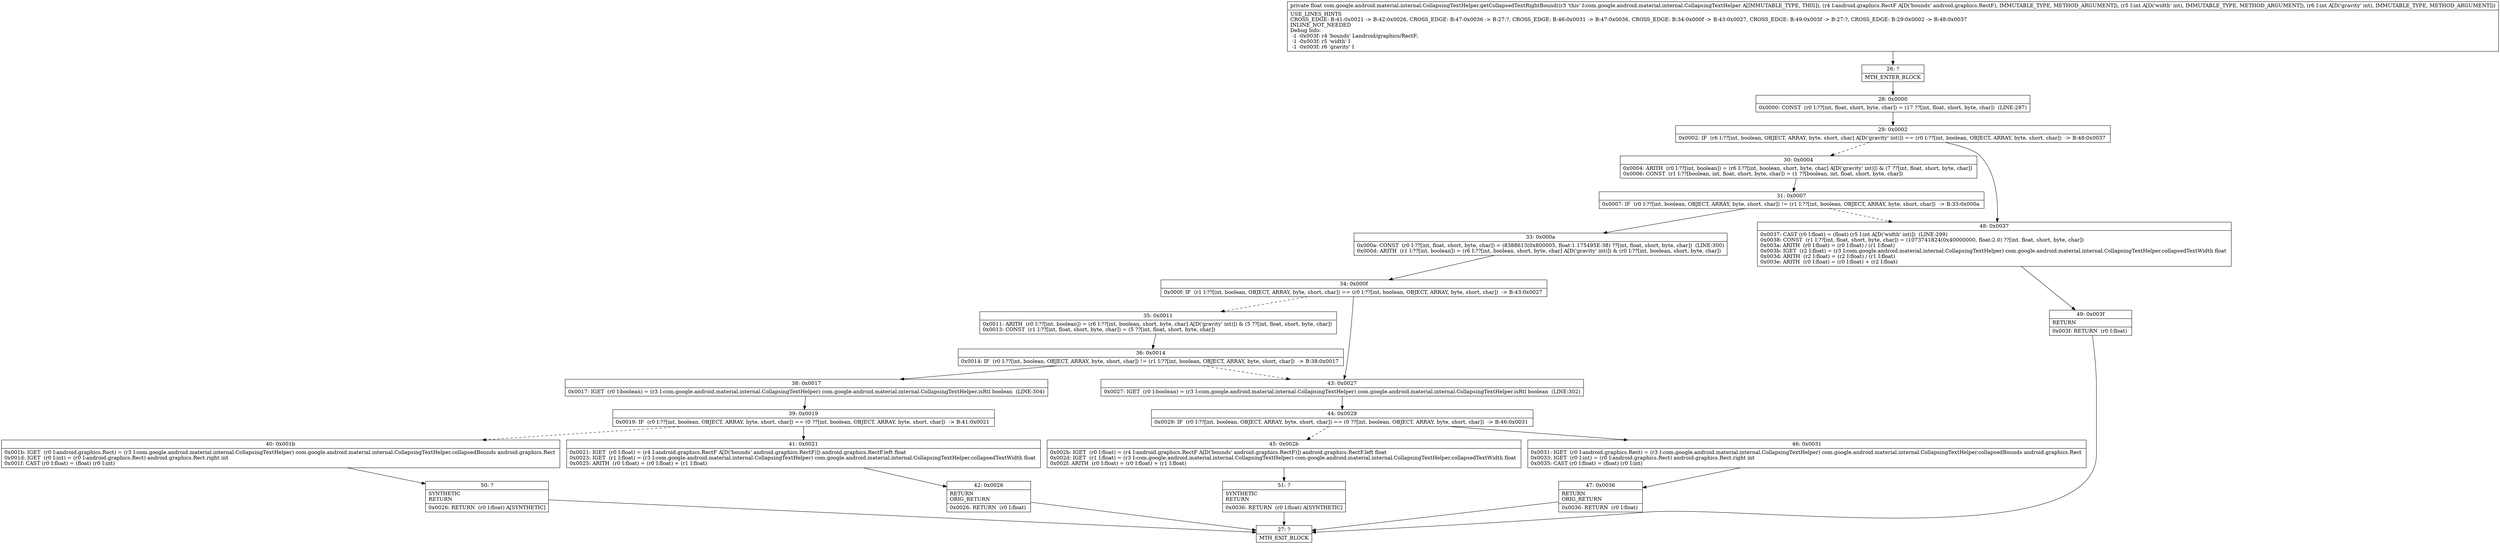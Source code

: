 digraph "CFG forcom.google.android.material.internal.CollapsingTextHelper.getCollapsedTextRightBound(Landroid\/graphics\/RectF;II)F" {
Node_26 [shape=record,label="{26\:\ ?|MTH_ENTER_BLOCK\l}"];
Node_28 [shape=record,label="{28\:\ 0x0000|0x0000: CONST  (r0 I:??[int, float, short, byte, char]) = (17 ??[int, float, short, byte, char])  (LINE:297)\l}"];
Node_29 [shape=record,label="{29\:\ 0x0002|0x0002: IF  (r6 I:??[int, boolean, OBJECT, ARRAY, byte, short, char] A[D('gravity' int)]) == (r0 I:??[int, boolean, OBJECT, ARRAY, byte, short, char])  \-\> B:48:0x0037 \l}"];
Node_30 [shape=record,label="{30\:\ 0x0004|0x0004: ARITH  (r0 I:??[int, boolean]) = (r6 I:??[int, boolean, short, byte, char] A[D('gravity' int)]) & (7 ??[int, float, short, byte, char]) \l0x0006: CONST  (r1 I:??[boolean, int, float, short, byte, char]) = (1 ??[boolean, int, float, short, byte, char]) \l}"];
Node_31 [shape=record,label="{31\:\ 0x0007|0x0007: IF  (r0 I:??[int, boolean, OBJECT, ARRAY, byte, short, char]) != (r1 I:??[int, boolean, OBJECT, ARRAY, byte, short, char])  \-\> B:33:0x000a \l}"];
Node_33 [shape=record,label="{33\:\ 0x000a|0x000a: CONST  (r0 I:??[int, float, short, byte, char]) = (8388613(0x800005, float:1.175495E\-38) ??[int, float, short, byte, char])  (LINE:300)\l0x000d: ARITH  (r1 I:??[int, boolean]) = (r6 I:??[int, boolean, short, byte, char] A[D('gravity' int)]) & (r0 I:??[int, boolean, short, byte, char]) \l}"];
Node_34 [shape=record,label="{34\:\ 0x000f|0x000f: IF  (r1 I:??[int, boolean, OBJECT, ARRAY, byte, short, char]) == (r0 I:??[int, boolean, OBJECT, ARRAY, byte, short, char])  \-\> B:43:0x0027 \l}"];
Node_35 [shape=record,label="{35\:\ 0x0011|0x0011: ARITH  (r0 I:??[int, boolean]) = (r6 I:??[int, boolean, short, byte, char] A[D('gravity' int)]) & (5 ??[int, float, short, byte, char]) \l0x0013: CONST  (r1 I:??[int, float, short, byte, char]) = (5 ??[int, float, short, byte, char]) \l}"];
Node_36 [shape=record,label="{36\:\ 0x0014|0x0014: IF  (r0 I:??[int, boolean, OBJECT, ARRAY, byte, short, char]) != (r1 I:??[int, boolean, OBJECT, ARRAY, byte, short, char])  \-\> B:38:0x0017 \l}"];
Node_38 [shape=record,label="{38\:\ 0x0017|0x0017: IGET  (r0 I:boolean) = (r3 I:com.google.android.material.internal.CollapsingTextHelper) com.google.android.material.internal.CollapsingTextHelper.isRtl boolean  (LINE:304)\l}"];
Node_39 [shape=record,label="{39\:\ 0x0019|0x0019: IF  (r0 I:??[int, boolean, OBJECT, ARRAY, byte, short, char]) == (0 ??[int, boolean, OBJECT, ARRAY, byte, short, char])  \-\> B:41:0x0021 \l}"];
Node_40 [shape=record,label="{40\:\ 0x001b|0x001b: IGET  (r0 I:android.graphics.Rect) = (r3 I:com.google.android.material.internal.CollapsingTextHelper) com.google.android.material.internal.CollapsingTextHelper.collapsedBounds android.graphics.Rect \l0x001d: IGET  (r0 I:int) = (r0 I:android.graphics.Rect) android.graphics.Rect.right int \l0x001f: CAST (r0 I:float) = (float) (r0 I:int) \l}"];
Node_50 [shape=record,label="{50\:\ ?|SYNTHETIC\lRETURN\l|0x0026: RETURN  (r0 I:float) A[SYNTHETIC]\l}"];
Node_27 [shape=record,label="{27\:\ ?|MTH_EXIT_BLOCK\l}"];
Node_41 [shape=record,label="{41\:\ 0x0021|0x0021: IGET  (r0 I:float) = (r4 I:android.graphics.RectF A[D('bounds' android.graphics.RectF)]) android.graphics.RectF.left float \l0x0023: IGET  (r1 I:float) = (r3 I:com.google.android.material.internal.CollapsingTextHelper) com.google.android.material.internal.CollapsingTextHelper.collapsedTextWidth float \l0x0025: ARITH  (r0 I:float) = (r0 I:float) + (r1 I:float) \l}"];
Node_42 [shape=record,label="{42\:\ 0x0026|RETURN\lORIG_RETURN\l|0x0026: RETURN  (r0 I:float) \l}"];
Node_43 [shape=record,label="{43\:\ 0x0027|0x0027: IGET  (r0 I:boolean) = (r3 I:com.google.android.material.internal.CollapsingTextHelper) com.google.android.material.internal.CollapsingTextHelper.isRtl boolean  (LINE:302)\l}"];
Node_44 [shape=record,label="{44\:\ 0x0029|0x0029: IF  (r0 I:??[int, boolean, OBJECT, ARRAY, byte, short, char]) == (0 ??[int, boolean, OBJECT, ARRAY, byte, short, char])  \-\> B:46:0x0031 \l}"];
Node_45 [shape=record,label="{45\:\ 0x002b|0x002b: IGET  (r0 I:float) = (r4 I:android.graphics.RectF A[D('bounds' android.graphics.RectF)]) android.graphics.RectF.left float \l0x002d: IGET  (r1 I:float) = (r3 I:com.google.android.material.internal.CollapsingTextHelper) com.google.android.material.internal.CollapsingTextHelper.collapsedTextWidth float \l0x002f: ARITH  (r0 I:float) = (r0 I:float) + (r1 I:float) \l}"];
Node_51 [shape=record,label="{51\:\ ?|SYNTHETIC\lRETURN\l|0x0036: RETURN  (r0 I:float) A[SYNTHETIC]\l}"];
Node_46 [shape=record,label="{46\:\ 0x0031|0x0031: IGET  (r0 I:android.graphics.Rect) = (r3 I:com.google.android.material.internal.CollapsingTextHelper) com.google.android.material.internal.CollapsingTextHelper.collapsedBounds android.graphics.Rect \l0x0033: IGET  (r0 I:int) = (r0 I:android.graphics.Rect) android.graphics.Rect.right int \l0x0035: CAST (r0 I:float) = (float) (r0 I:int) \l}"];
Node_47 [shape=record,label="{47\:\ 0x0036|RETURN\lORIG_RETURN\l|0x0036: RETURN  (r0 I:float) \l}"];
Node_48 [shape=record,label="{48\:\ 0x0037|0x0037: CAST (r0 I:float) = (float) (r5 I:int A[D('width' int)])  (LINE:299)\l0x0038: CONST  (r1 I:??[int, float, short, byte, char]) = (1073741824(0x40000000, float:2.0) ??[int, float, short, byte, char]) \l0x003a: ARITH  (r0 I:float) = (r0 I:float) \/ (r1 I:float) \l0x003b: IGET  (r2 I:float) = (r3 I:com.google.android.material.internal.CollapsingTextHelper) com.google.android.material.internal.CollapsingTextHelper.collapsedTextWidth float \l0x003d: ARITH  (r2 I:float) = (r2 I:float) \/ (r1 I:float) \l0x003e: ARITH  (r0 I:float) = (r0 I:float) + (r2 I:float) \l}"];
Node_49 [shape=record,label="{49\:\ 0x003f|RETURN\l|0x003f: RETURN  (r0 I:float) \l}"];
MethodNode[shape=record,label="{private float com.google.android.material.internal.CollapsingTextHelper.getCollapsedTextRightBound((r3 'this' I:com.google.android.material.internal.CollapsingTextHelper A[IMMUTABLE_TYPE, THIS]), (r4 I:android.graphics.RectF A[D('bounds' android.graphics.RectF), IMMUTABLE_TYPE, METHOD_ARGUMENT]), (r5 I:int A[D('width' int), IMMUTABLE_TYPE, METHOD_ARGUMENT]), (r6 I:int A[D('gravity' int), IMMUTABLE_TYPE, METHOD_ARGUMENT]))  | USE_LINES_HINTS\lCROSS_EDGE: B:41:0x0021 \-\> B:42:0x0026, CROSS_EDGE: B:47:0x0036 \-\> B:27:?, CROSS_EDGE: B:46:0x0031 \-\> B:47:0x0036, CROSS_EDGE: B:34:0x000f \-\> B:43:0x0027, CROSS_EDGE: B:49:0x003f \-\> B:27:?, CROSS_EDGE: B:29:0x0002 \-\> B:48:0x0037\lINLINE_NOT_NEEDED\lDebug Info:\l  \-1 \-0x003f: r4 'bounds' Landroid\/graphics\/RectF;\l  \-1 \-0x003f: r5 'width' I\l  \-1 \-0x003f: r6 'gravity' I\l}"];
MethodNode -> Node_26;Node_26 -> Node_28;
Node_28 -> Node_29;
Node_29 -> Node_30[style=dashed];
Node_29 -> Node_48;
Node_30 -> Node_31;
Node_31 -> Node_33;
Node_31 -> Node_48[style=dashed];
Node_33 -> Node_34;
Node_34 -> Node_35[style=dashed];
Node_34 -> Node_43;
Node_35 -> Node_36;
Node_36 -> Node_38;
Node_36 -> Node_43[style=dashed];
Node_38 -> Node_39;
Node_39 -> Node_40[style=dashed];
Node_39 -> Node_41;
Node_40 -> Node_50;
Node_50 -> Node_27;
Node_41 -> Node_42;
Node_42 -> Node_27;
Node_43 -> Node_44;
Node_44 -> Node_45[style=dashed];
Node_44 -> Node_46;
Node_45 -> Node_51;
Node_51 -> Node_27;
Node_46 -> Node_47;
Node_47 -> Node_27;
Node_48 -> Node_49;
Node_49 -> Node_27;
}

